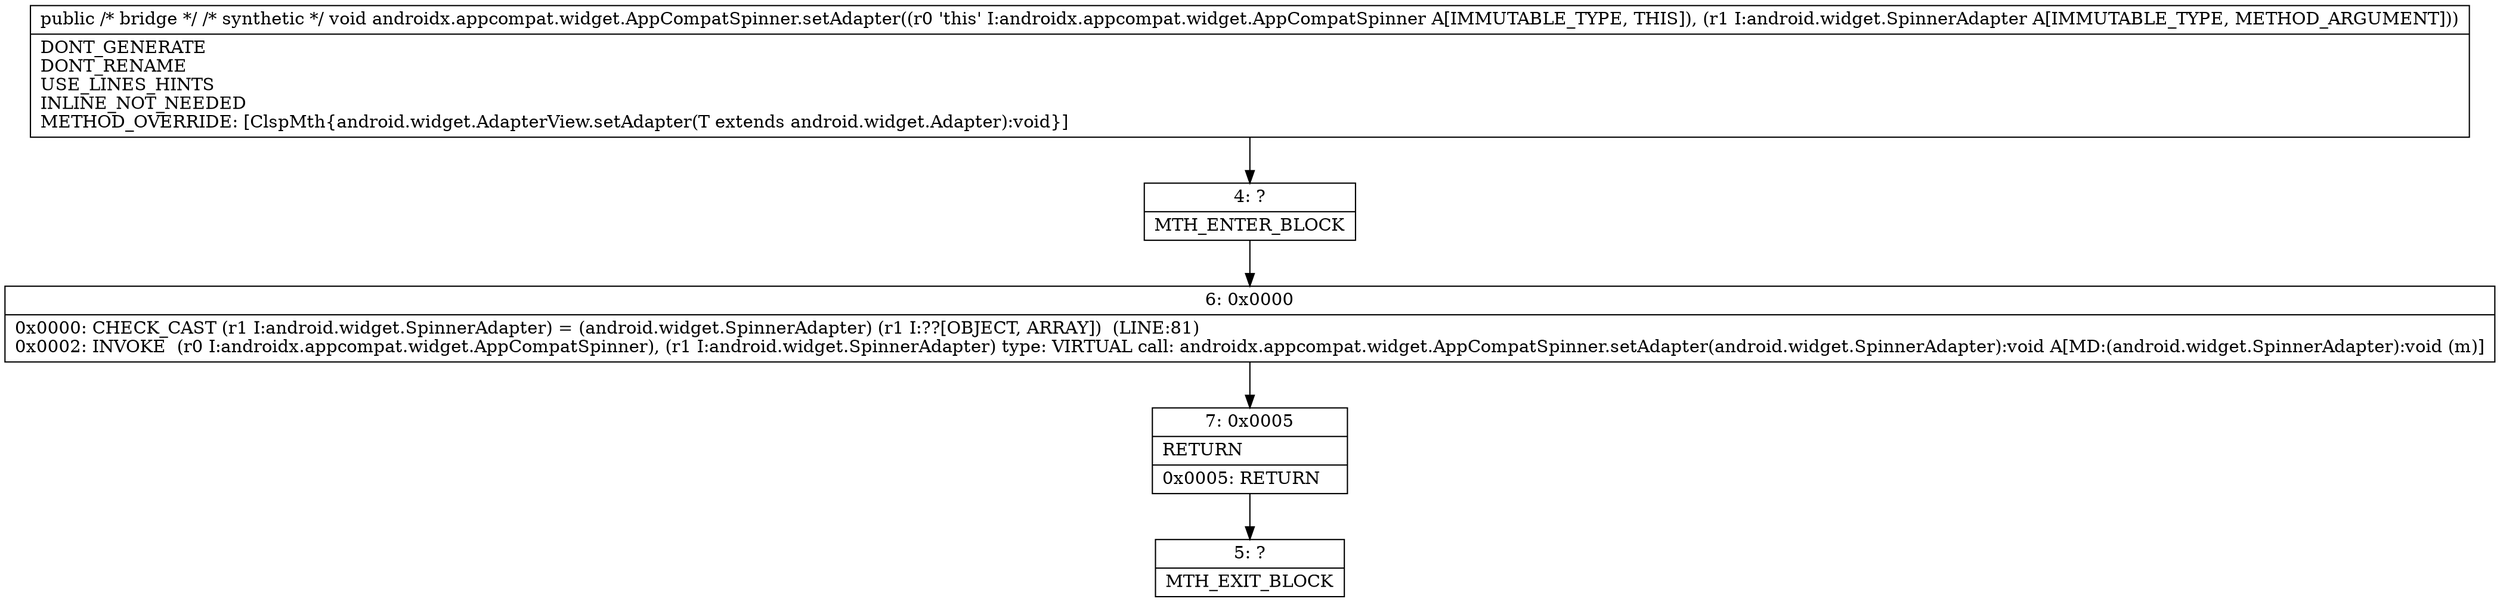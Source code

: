 digraph "CFG forandroidx.appcompat.widget.AppCompatSpinner.setAdapter(Landroid\/widget\/Adapter;)V" {
Node_4 [shape=record,label="{4\:\ ?|MTH_ENTER_BLOCK\l}"];
Node_6 [shape=record,label="{6\:\ 0x0000|0x0000: CHECK_CAST (r1 I:android.widget.SpinnerAdapter) = (android.widget.SpinnerAdapter) (r1 I:??[OBJECT, ARRAY])  (LINE:81)\l0x0002: INVOKE  (r0 I:androidx.appcompat.widget.AppCompatSpinner), (r1 I:android.widget.SpinnerAdapter) type: VIRTUAL call: androidx.appcompat.widget.AppCompatSpinner.setAdapter(android.widget.SpinnerAdapter):void A[MD:(android.widget.SpinnerAdapter):void (m)]\l}"];
Node_7 [shape=record,label="{7\:\ 0x0005|RETURN\l|0x0005: RETURN   \l}"];
Node_5 [shape=record,label="{5\:\ ?|MTH_EXIT_BLOCK\l}"];
MethodNode[shape=record,label="{public \/* bridge *\/ \/* synthetic *\/ void androidx.appcompat.widget.AppCompatSpinner.setAdapter((r0 'this' I:androidx.appcompat.widget.AppCompatSpinner A[IMMUTABLE_TYPE, THIS]), (r1 I:android.widget.SpinnerAdapter A[IMMUTABLE_TYPE, METHOD_ARGUMENT]))  | DONT_GENERATE\lDONT_RENAME\lUSE_LINES_HINTS\lINLINE_NOT_NEEDED\lMETHOD_OVERRIDE: [ClspMth\{android.widget.AdapterView.setAdapter(T extends android.widget.Adapter):void\}]\l}"];
MethodNode -> Node_4;Node_4 -> Node_6;
Node_6 -> Node_7;
Node_7 -> Node_5;
}

